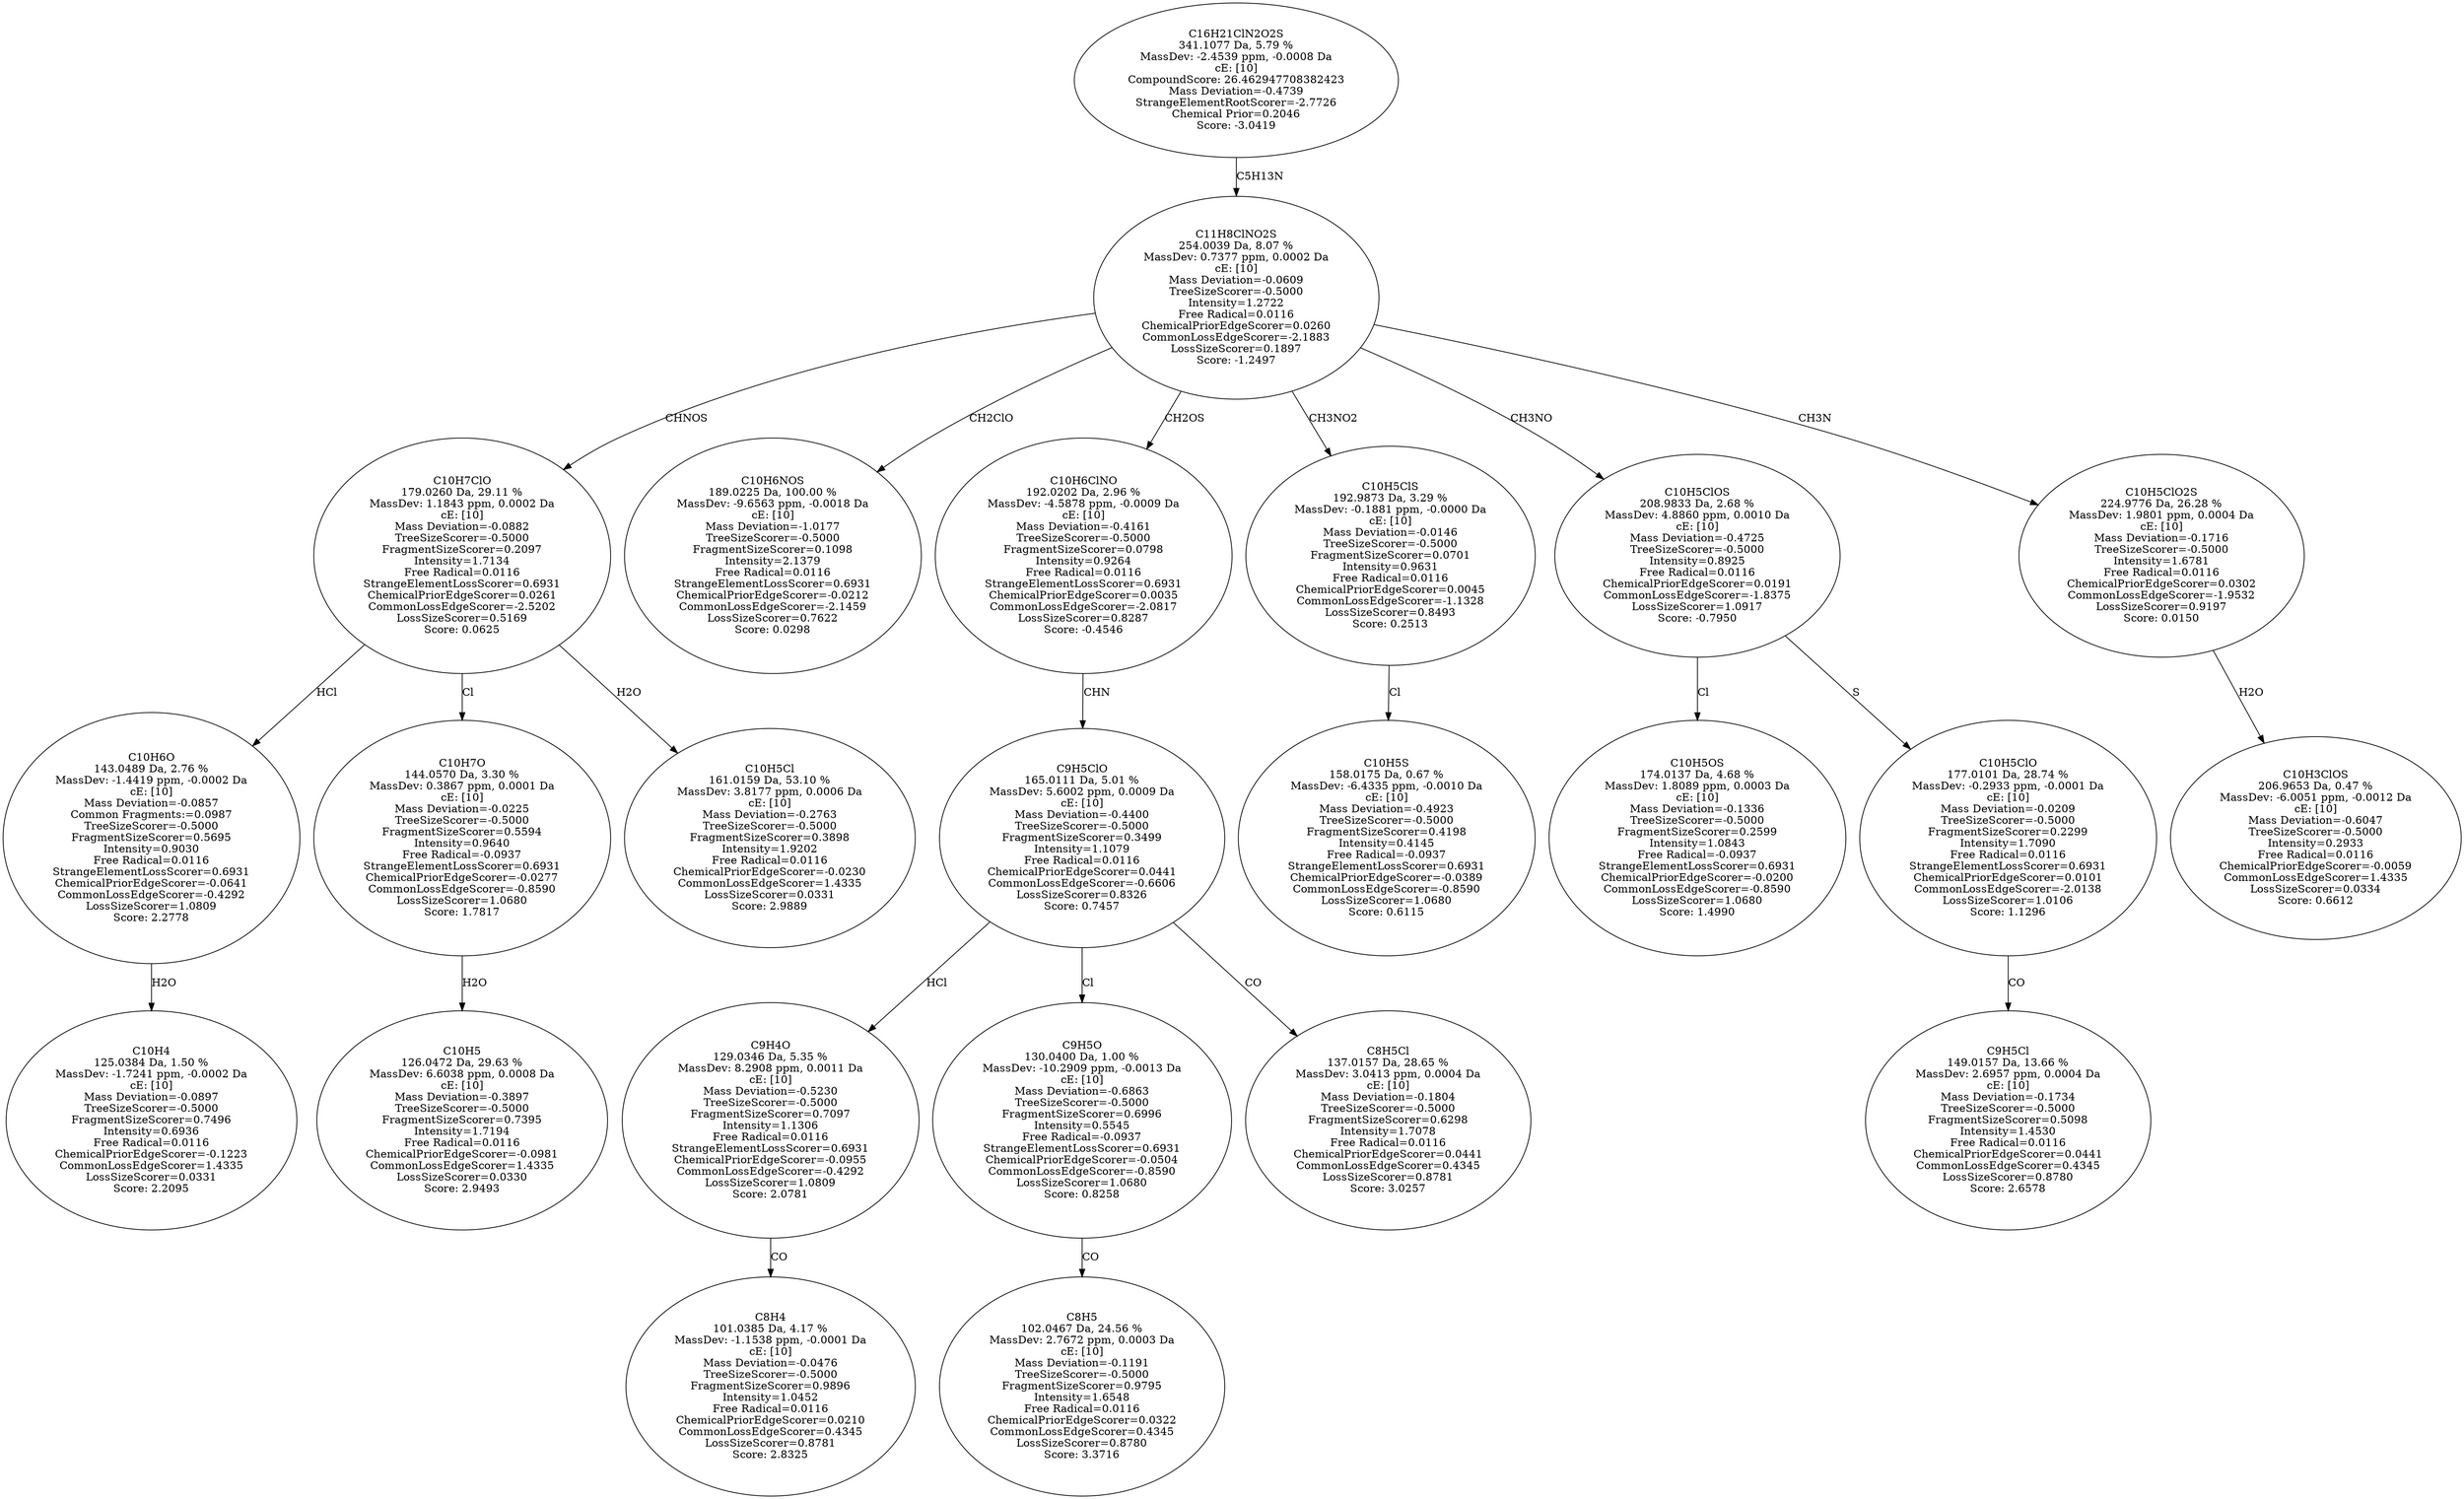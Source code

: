 strict digraph {
v1 [label="C10H4\n125.0384 Da, 1.50 %\nMassDev: -1.7241 ppm, -0.0002 Da\ncE: [10]\nMass Deviation=-0.0897\nTreeSizeScorer=-0.5000\nFragmentSizeScorer=0.7496\nIntensity=0.6936\nFree Radical=0.0116\nChemicalPriorEdgeScorer=-0.1223\nCommonLossEdgeScorer=1.4335\nLossSizeScorer=0.0331\nScore: 2.2095"];
v2 [label="C10H6O\n143.0489 Da, 2.76 %\nMassDev: -1.4419 ppm, -0.0002 Da\ncE: [10]\nMass Deviation=-0.0857\nCommon Fragments:=0.0987\nTreeSizeScorer=-0.5000\nFragmentSizeScorer=0.5695\nIntensity=0.9030\nFree Radical=0.0116\nStrangeElementLossScorer=0.6931\nChemicalPriorEdgeScorer=-0.0641\nCommonLossEdgeScorer=-0.4292\nLossSizeScorer=1.0809\nScore: 2.2778"];
v3 [label="C10H5\n126.0472 Da, 29.63 %\nMassDev: 6.6038 ppm, 0.0008 Da\ncE: [10]\nMass Deviation=-0.3897\nTreeSizeScorer=-0.5000\nFragmentSizeScorer=0.7395\nIntensity=1.7194\nFree Radical=0.0116\nChemicalPriorEdgeScorer=-0.0981\nCommonLossEdgeScorer=1.4335\nLossSizeScorer=0.0330\nScore: 2.9493"];
v4 [label="C10H7O\n144.0570 Da, 3.30 %\nMassDev: 0.3867 ppm, 0.0001 Da\ncE: [10]\nMass Deviation=-0.0225\nTreeSizeScorer=-0.5000\nFragmentSizeScorer=0.5594\nIntensity=0.9640\nFree Radical=-0.0937\nStrangeElementLossScorer=0.6931\nChemicalPriorEdgeScorer=-0.0277\nCommonLossEdgeScorer=-0.8590\nLossSizeScorer=1.0680\nScore: 1.7817"];
v5 [label="C10H5Cl\n161.0159 Da, 53.10 %\nMassDev: 3.8177 ppm, 0.0006 Da\ncE: [10]\nMass Deviation=-0.2763\nTreeSizeScorer=-0.5000\nFragmentSizeScorer=0.3898\nIntensity=1.9202\nFree Radical=0.0116\nChemicalPriorEdgeScorer=-0.0230\nCommonLossEdgeScorer=1.4335\nLossSizeScorer=0.0331\nScore: 2.9889"];
v6 [label="C10H7ClO\n179.0260 Da, 29.11 %\nMassDev: 1.1843 ppm, 0.0002 Da\ncE: [10]\nMass Deviation=-0.0882\nTreeSizeScorer=-0.5000\nFragmentSizeScorer=0.2097\nIntensity=1.7134\nFree Radical=0.0116\nStrangeElementLossScorer=0.6931\nChemicalPriorEdgeScorer=0.0261\nCommonLossEdgeScorer=-2.5202\nLossSizeScorer=0.5169\nScore: 0.0625"];
v7 [label="C10H6NOS\n189.0225 Da, 100.00 %\nMassDev: -9.6563 ppm, -0.0018 Da\ncE: [10]\nMass Deviation=-1.0177\nTreeSizeScorer=-0.5000\nFragmentSizeScorer=0.1098\nIntensity=2.1379\nFree Radical=0.0116\nStrangeElementLossScorer=0.6931\nChemicalPriorEdgeScorer=-0.0212\nCommonLossEdgeScorer=-2.1459\nLossSizeScorer=0.7622\nScore: 0.0298"];
v8 [label="C8H4\n101.0385 Da, 4.17 %\nMassDev: -1.1538 ppm, -0.0001 Da\ncE: [10]\nMass Deviation=-0.0476\nTreeSizeScorer=-0.5000\nFragmentSizeScorer=0.9896\nIntensity=1.0452\nFree Radical=0.0116\nChemicalPriorEdgeScorer=0.0210\nCommonLossEdgeScorer=0.4345\nLossSizeScorer=0.8781\nScore: 2.8325"];
v9 [label="C9H4O\n129.0346 Da, 5.35 %\nMassDev: 8.2908 ppm, 0.0011 Da\ncE: [10]\nMass Deviation=-0.5230\nTreeSizeScorer=-0.5000\nFragmentSizeScorer=0.7097\nIntensity=1.1306\nFree Radical=0.0116\nStrangeElementLossScorer=0.6931\nChemicalPriorEdgeScorer=-0.0955\nCommonLossEdgeScorer=-0.4292\nLossSizeScorer=1.0809\nScore: 2.0781"];
v10 [label="C8H5\n102.0467 Da, 24.56 %\nMassDev: 2.7672 ppm, 0.0003 Da\ncE: [10]\nMass Deviation=-0.1191\nTreeSizeScorer=-0.5000\nFragmentSizeScorer=0.9795\nIntensity=1.6548\nFree Radical=0.0116\nChemicalPriorEdgeScorer=0.0322\nCommonLossEdgeScorer=0.4345\nLossSizeScorer=0.8780\nScore: 3.3716"];
v11 [label="C9H5O\n130.0400 Da, 1.00 %\nMassDev: -10.2909 ppm, -0.0013 Da\ncE: [10]\nMass Deviation=-0.6863\nTreeSizeScorer=-0.5000\nFragmentSizeScorer=0.6996\nIntensity=0.5545\nFree Radical=-0.0937\nStrangeElementLossScorer=0.6931\nChemicalPriorEdgeScorer=-0.0504\nCommonLossEdgeScorer=-0.8590\nLossSizeScorer=1.0680\nScore: 0.8258"];
v12 [label="C8H5Cl\n137.0157 Da, 28.65 %\nMassDev: 3.0413 ppm, 0.0004 Da\ncE: [10]\nMass Deviation=-0.1804\nTreeSizeScorer=-0.5000\nFragmentSizeScorer=0.6298\nIntensity=1.7078\nFree Radical=0.0116\nChemicalPriorEdgeScorer=0.0441\nCommonLossEdgeScorer=0.4345\nLossSizeScorer=0.8781\nScore: 3.0257"];
v13 [label="C9H5ClO\n165.0111 Da, 5.01 %\nMassDev: 5.6002 ppm, 0.0009 Da\ncE: [10]\nMass Deviation=-0.4400\nTreeSizeScorer=-0.5000\nFragmentSizeScorer=0.3499\nIntensity=1.1079\nFree Radical=0.0116\nChemicalPriorEdgeScorer=0.0441\nCommonLossEdgeScorer=-0.6606\nLossSizeScorer=0.8326\nScore: 0.7457"];
v14 [label="C10H6ClNO\n192.0202 Da, 2.96 %\nMassDev: -4.5878 ppm, -0.0009 Da\ncE: [10]\nMass Deviation=-0.4161\nTreeSizeScorer=-0.5000\nFragmentSizeScorer=0.0798\nIntensity=0.9264\nFree Radical=0.0116\nStrangeElementLossScorer=0.6931\nChemicalPriorEdgeScorer=0.0035\nCommonLossEdgeScorer=-2.0817\nLossSizeScorer=0.8287\nScore: -0.4546"];
v15 [label="C10H5S\n158.0175 Da, 0.67 %\nMassDev: -6.4335 ppm, -0.0010 Da\ncE: [10]\nMass Deviation=-0.4923\nTreeSizeScorer=-0.5000\nFragmentSizeScorer=0.4198\nIntensity=0.4145\nFree Radical=-0.0937\nStrangeElementLossScorer=0.6931\nChemicalPriorEdgeScorer=-0.0389\nCommonLossEdgeScorer=-0.8590\nLossSizeScorer=1.0680\nScore: 0.6115"];
v16 [label="C10H5ClS\n192.9873 Da, 3.29 %\nMassDev: -0.1881 ppm, -0.0000 Da\ncE: [10]\nMass Deviation=-0.0146\nTreeSizeScorer=-0.5000\nFragmentSizeScorer=0.0701\nIntensity=0.9631\nFree Radical=0.0116\nChemicalPriorEdgeScorer=0.0045\nCommonLossEdgeScorer=-1.1328\nLossSizeScorer=0.8493\nScore: 0.2513"];
v17 [label="C10H5OS\n174.0137 Da, 4.68 %\nMassDev: 1.8089 ppm, 0.0003 Da\ncE: [10]\nMass Deviation=-0.1336\nTreeSizeScorer=-0.5000\nFragmentSizeScorer=0.2599\nIntensity=1.0843\nFree Radical=-0.0937\nStrangeElementLossScorer=0.6931\nChemicalPriorEdgeScorer=-0.0200\nCommonLossEdgeScorer=-0.8590\nLossSizeScorer=1.0680\nScore: 1.4990"];
v18 [label="C9H5Cl\n149.0157 Da, 13.66 %\nMassDev: 2.6957 ppm, 0.0004 Da\ncE: [10]\nMass Deviation=-0.1734\nTreeSizeScorer=-0.5000\nFragmentSizeScorer=0.5098\nIntensity=1.4530\nFree Radical=0.0116\nChemicalPriorEdgeScorer=0.0441\nCommonLossEdgeScorer=0.4345\nLossSizeScorer=0.8780\nScore: 2.6578"];
v19 [label="C10H5ClO\n177.0101 Da, 28.74 %\nMassDev: -0.2933 ppm, -0.0001 Da\ncE: [10]\nMass Deviation=-0.0209\nTreeSizeScorer=-0.5000\nFragmentSizeScorer=0.2299\nIntensity=1.7090\nFree Radical=0.0116\nStrangeElementLossScorer=0.6931\nChemicalPriorEdgeScorer=0.0101\nCommonLossEdgeScorer=-2.0138\nLossSizeScorer=1.0106\nScore: 1.1296"];
v20 [label="C10H5ClOS\n208.9833 Da, 2.68 %\nMassDev: 4.8860 ppm, 0.0010 Da\ncE: [10]\nMass Deviation=-0.4725\nTreeSizeScorer=-0.5000\nIntensity=0.8925\nFree Radical=0.0116\nChemicalPriorEdgeScorer=0.0191\nCommonLossEdgeScorer=-1.8375\nLossSizeScorer=1.0917\nScore: -0.7950"];
v21 [label="C10H3ClOS\n206.9653 Da, 0.47 %\nMassDev: -6.0051 ppm, -0.0012 Da\ncE: [10]\nMass Deviation=-0.6047\nTreeSizeScorer=-0.5000\nIntensity=0.2933\nFree Radical=0.0116\nChemicalPriorEdgeScorer=-0.0059\nCommonLossEdgeScorer=1.4335\nLossSizeScorer=0.0334\nScore: 0.6612"];
v22 [label="C10H5ClO2S\n224.9776 Da, 26.28 %\nMassDev: 1.9801 ppm, 0.0004 Da\ncE: [10]\nMass Deviation=-0.1716\nTreeSizeScorer=-0.5000\nIntensity=1.6781\nFree Radical=0.0116\nChemicalPriorEdgeScorer=0.0302\nCommonLossEdgeScorer=-1.9532\nLossSizeScorer=0.9197\nScore: 0.0150"];
v23 [label="C11H8ClNO2S\n254.0039 Da, 8.07 %\nMassDev: 0.7377 ppm, 0.0002 Da\ncE: [10]\nMass Deviation=-0.0609\nTreeSizeScorer=-0.5000\nIntensity=1.2722\nFree Radical=0.0116\nChemicalPriorEdgeScorer=0.0260\nCommonLossEdgeScorer=-2.1883\nLossSizeScorer=0.1897\nScore: -1.2497"];
v24 [label="C16H21ClN2O2S\n341.1077 Da, 5.79 %\nMassDev: -2.4539 ppm, -0.0008 Da\ncE: [10]\nCompoundScore: 26.462947708382423\nMass Deviation=-0.4739\nStrangeElementRootScorer=-2.7726\nChemical Prior=0.2046\nScore: -3.0419"];
v2 -> v1 [label="H2O"];
v6 -> v2 [label="HCl"];
v4 -> v3 [label="H2O"];
v6 -> v4 [label="Cl"];
v6 -> v5 [label="H2O"];
v23 -> v6 [label="CHNOS"];
v23 -> v7 [label="CH2ClO"];
v9 -> v8 [label="CO"];
v13 -> v9 [label="HCl"];
v11 -> v10 [label="CO"];
v13 -> v11 [label="Cl"];
v13 -> v12 [label="CO"];
v14 -> v13 [label="CHN"];
v23 -> v14 [label="CH2OS"];
v16 -> v15 [label="Cl"];
v23 -> v16 [label="CH3NO2"];
v20 -> v17 [label="Cl"];
v19 -> v18 [label="CO"];
v20 -> v19 [label="S"];
v23 -> v20 [label="CH3NO"];
v22 -> v21 [label="H2O"];
v23 -> v22 [label="CH3N"];
v24 -> v23 [label="C5H13N"];
}